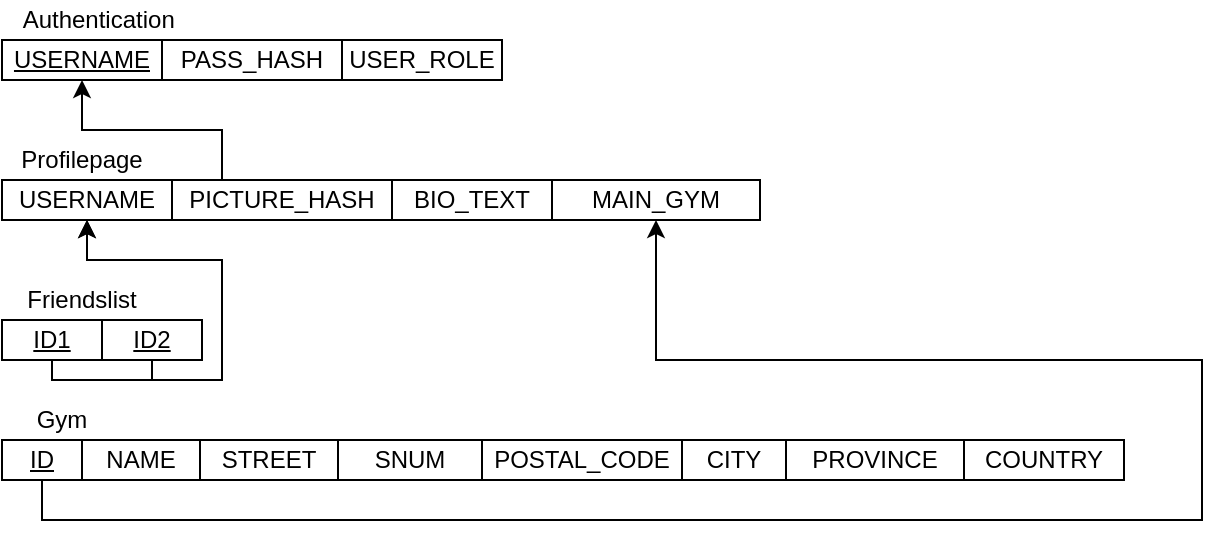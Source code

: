 <mxfile version="14.7.4" type="device"><diagram id="Wb5oTtd44Ae7Rz4fpYsx" name="Page-1"><mxGraphModel dx="1422" dy="713" grid="1" gridSize="10" guides="1" tooltips="1" connect="1" arrows="1" fold="1" page="1" pageScale="1" pageWidth="827" pageHeight="1169" math="0" shadow="0"><root><mxCell id="0"/><mxCell id="1" parent="0"/><mxCell id="m6vqGFuL5EaE_vL2nQzi-1" value="&lt;u&gt;USERNAME&lt;/u&gt;" style="rounded=0;whiteSpace=wrap;html=1;" parent="1" vertex="1"><mxGeometry x="40" y="60" width="80" height="20" as="geometry"/></mxCell><mxCell id="m6vqGFuL5EaE_vL2nQzi-2" value="PASS_HASH" style="rounded=0;whiteSpace=wrap;html=1;" parent="1" vertex="1"><mxGeometry x="120" y="60" width="90" height="20" as="geometry"/></mxCell><mxCell id="m6vqGFuL5EaE_vL2nQzi-3" value="Authentication&amp;nbsp;" style="text;html=1;strokeColor=none;fillColor=none;align=center;verticalAlign=middle;whiteSpace=wrap;rounded=0;" parent="1" vertex="1"><mxGeometry x="70" y="40" width="40" height="20" as="geometry"/></mxCell><mxCell id="m6vqGFuL5EaE_vL2nQzi-4" value="USER_ROLE" style="rounded=0;whiteSpace=wrap;html=1;" parent="1" vertex="1"><mxGeometry x="210" y="60" width="80" height="20" as="geometry"/></mxCell><mxCell id="m6vqGFuL5EaE_vL2nQzi-5" value="Profilepage" style="text;html=1;strokeColor=none;fillColor=none;align=center;verticalAlign=middle;whiteSpace=wrap;rounded=0;" parent="1" vertex="1"><mxGeometry x="60" y="110" width="40" height="20" as="geometry"/></mxCell><mxCell id="m6vqGFuL5EaE_vL2nQzi-7" style="edgeStyle=orthogonalEdgeStyle;rounded=0;orthogonalLoop=1;jettySize=auto;html=1;exitX=0.5;exitY=0;exitDx=0;exitDy=0;entryX=0.5;entryY=1;entryDx=0;entryDy=0;" parent="1" source="m6vqGFuL5EaE_vL2nQzi-8" target="m6vqGFuL5EaE_vL2nQzi-1" edge="1"><mxGeometry relative="1" as="geometry"><Array as="points"><mxPoint x="150" y="130"/><mxPoint x="150" y="105"/><mxPoint x="80" y="105"/></Array></mxGeometry></mxCell><mxCell id="m6vqGFuL5EaE_vL2nQzi-8" value="USERNAME" style="rounded=0;whiteSpace=wrap;html=1;" parent="1" vertex="1"><mxGeometry x="40" y="130" width="85" height="20" as="geometry"/></mxCell><mxCell id="m6vqGFuL5EaE_vL2nQzi-9" value="PICTURE_HASH" style="rounded=0;whiteSpace=wrap;html=1;" parent="1" vertex="1"><mxGeometry x="125" y="130" width="110" height="20" as="geometry"/></mxCell><mxCell id="m6vqGFuL5EaE_vL2nQzi-10" value="BIO_TEXT" style="rounded=0;whiteSpace=wrap;html=1;" parent="1" vertex="1"><mxGeometry x="235" y="130" width="80" height="20" as="geometry"/></mxCell><mxCell id="m6vqGFuL5EaE_vL2nQzi-11" value="Friendslist" style="text;html=1;strokeColor=none;fillColor=none;align=center;verticalAlign=middle;whiteSpace=wrap;rounded=0;" parent="1" vertex="1"><mxGeometry x="60" y="180" width="40" height="20" as="geometry"/></mxCell><mxCell id="m6vqGFuL5EaE_vL2nQzi-12" style="edgeStyle=orthogonalEdgeStyle;rounded=0;orthogonalLoop=1;jettySize=auto;html=1;exitX=0.5;exitY=1;exitDx=0;exitDy=0;entryX=0.5;entryY=1;entryDx=0;entryDy=0;" parent="1" source="m6vqGFuL5EaE_vL2nQzi-13" target="m6vqGFuL5EaE_vL2nQzi-8" edge="1"><mxGeometry relative="1" as="geometry"><Array as="points"><mxPoint x="65" y="230"/><mxPoint x="150" y="230"/><mxPoint x="150" y="170"/><mxPoint x="83" y="170"/></Array><mxPoint x="65" y="150" as="targetPoint"/></mxGeometry></mxCell><mxCell id="m6vqGFuL5EaE_vL2nQzi-13" value="&lt;u&gt;ID1&lt;/u&gt;" style="rounded=0;whiteSpace=wrap;html=1;" parent="1" vertex="1"><mxGeometry x="40" y="200" width="50" height="20" as="geometry"/></mxCell><mxCell id="m6vqGFuL5EaE_vL2nQzi-14" style="edgeStyle=orthogonalEdgeStyle;rounded=0;orthogonalLoop=1;jettySize=auto;html=1;exitX=0.5;exitY=1;exitDx=0;exitDy=0;entryX=0.5;entryY=1;entryDx=0;entryDy=0;" parent="1" source="m6vqGFuL5EaE_vL2nQzi-15" target="m6vqGFuL5EaE_vL2nQzi-8" edge="1"><mxGeometry relative="1" as="geometry"><mxPoint x="65" y="150" as="targetPoint"/><Array as="points"><mxPoint x="115" y="230"/><mxPoint x="150" y="230"/><mxPoint x="150" y="170"/><mxPoint x="83" y="170"/></Array></mxGeometry></mxCell><mxCell id="m6vqGFuL5EaE_vL2nQzi-15" value="&lt;u&gt;ID2&lt;/u&gt;" style="rounded=0;whiteSpace=wrap;html=1;" parent="1" vertex="1"><mxGeometry x="90" y="200" width="50" height="20" as="geometry"/></mxCell><mxCell id="m6vqGFuL5EaE_vL2nQzi-16" value="NAME" style="rounded=0;whiteSpace=wrap;html=1;" parent="1" vertex="1"><mxGeometry x="80" y="260" width="59" height="20" as="geometry"/></mxCell><mxCell id="m6vqGFuL5EaE_vL2nQzi-17" value="COUNTRY" style="rounded=0;whiteSpace=wrap;html=1;" parent="1" vertex="1"><mxGeometry x="521" y="260" width="80" height="20" as="geometry"/></mxCell><mxCell id="m6vqGFuL5EaE_vL2nQzi-18" value="Gym" style="text;html=1;strokeColor=none;fillColor=none;align=center;verticalAlign=middle;whiteSpace=wrap;rounded=0;" parent="1" vertex="1"><mxGeometry x="50" y="240" width="40" height="20" as="geometry"/></mxCell><mxCell id="m6vqGFuL5EaE_vL2nQzi-22" value="MAIN_GYM" style="rounded=0;whiteSpace=wrap;html=1;" parent="1" vertex="1"><mxGeometry x="315" y="130" width="104" height="20" as="geometry"/></mxCell><mxCell id="fIqFatdfA2WEGw-W8KBU-8" style="edgeStyle=orthogonalEdgeStyle;rounded=0;orthogonalLoop=1;jettySize=auto;html=1;exitX=0.5;exitY=1;exitDx=0;exitDy=0;entryX=0.5;entryY=1;entryDx=0;entryDy=0;" parent="1" source="fIqFatdfA2WEGw-W8KBU-1" target="m6vqGFuL5EaE_vL2nQzi-22" edge="1"><mxGeometry relative="1" as="geometry"><Array as="points"><mxPoint x="60" y="300"/><mxPoint x="640" y="300"/><mxPoint x="640" y="220"/><mxPoint x="367" y="220"/></Array></mxGeometry></mxCell><mxCell id="fIqFatdfA2WEGw-W8KBU-1" value="&lt;u&gt;ID&lt;/u&gt;" style="rounded=0;whiteSpace=wrap;html=1;" parent="1" vertex="1"><mxGeometry x="40" y="260" width="40" height="20" as="geometry"/></mxCell><mxCell id="fIqFatdfA2WEGw-W8KBU-2" value="STREET" style="rounded=0;whiteSpace=wrap;html=1;" parent="1" vertex="1"><mxGeometry x="139" y="260" width="69" height="20" as="geometry"/></mxCell><mxCell id="fIqFatdfA2WEGw-W8KBU-3" value="SNUM" style="rounded=0;whiteSpace=wrap;html=1;" parent="1" vertex="1"><mxGeometry x="208" y="260" width="72" height="20" as="geometry"/></mxCell><mxCell id="fIqFatdfA2WEGw-W8KBU-4" value="POSTAL_CODE" style="rounded=0;whiteSpace=wrap;html=1;" parent="1" vertex="1"><mxGeometry x="280" y="260" width="100" height="20" as="geometry"/></mxCell><mxCell id="fIqFatdfA2WEGw-W8KBU-5" value="CITY" style="rounded=0;whiteSpace=wrap;html=1;" parent="1" vertex="1"><mxGeometry x="380" y="260" width="52" height="20" as="geometry"/></mxCell><mxCell id="fIqFatdfA2WEGw-W8KBU-9" value="PROVINCE" style="rounded=0;whiteSpace=wrap;html=1;" parent="1" vertex="1"><mxGeometry x="432" y="260" width="89" height="20" as="geometry"/></mxCell></root></mxGraphModel></diagram></mxfile>